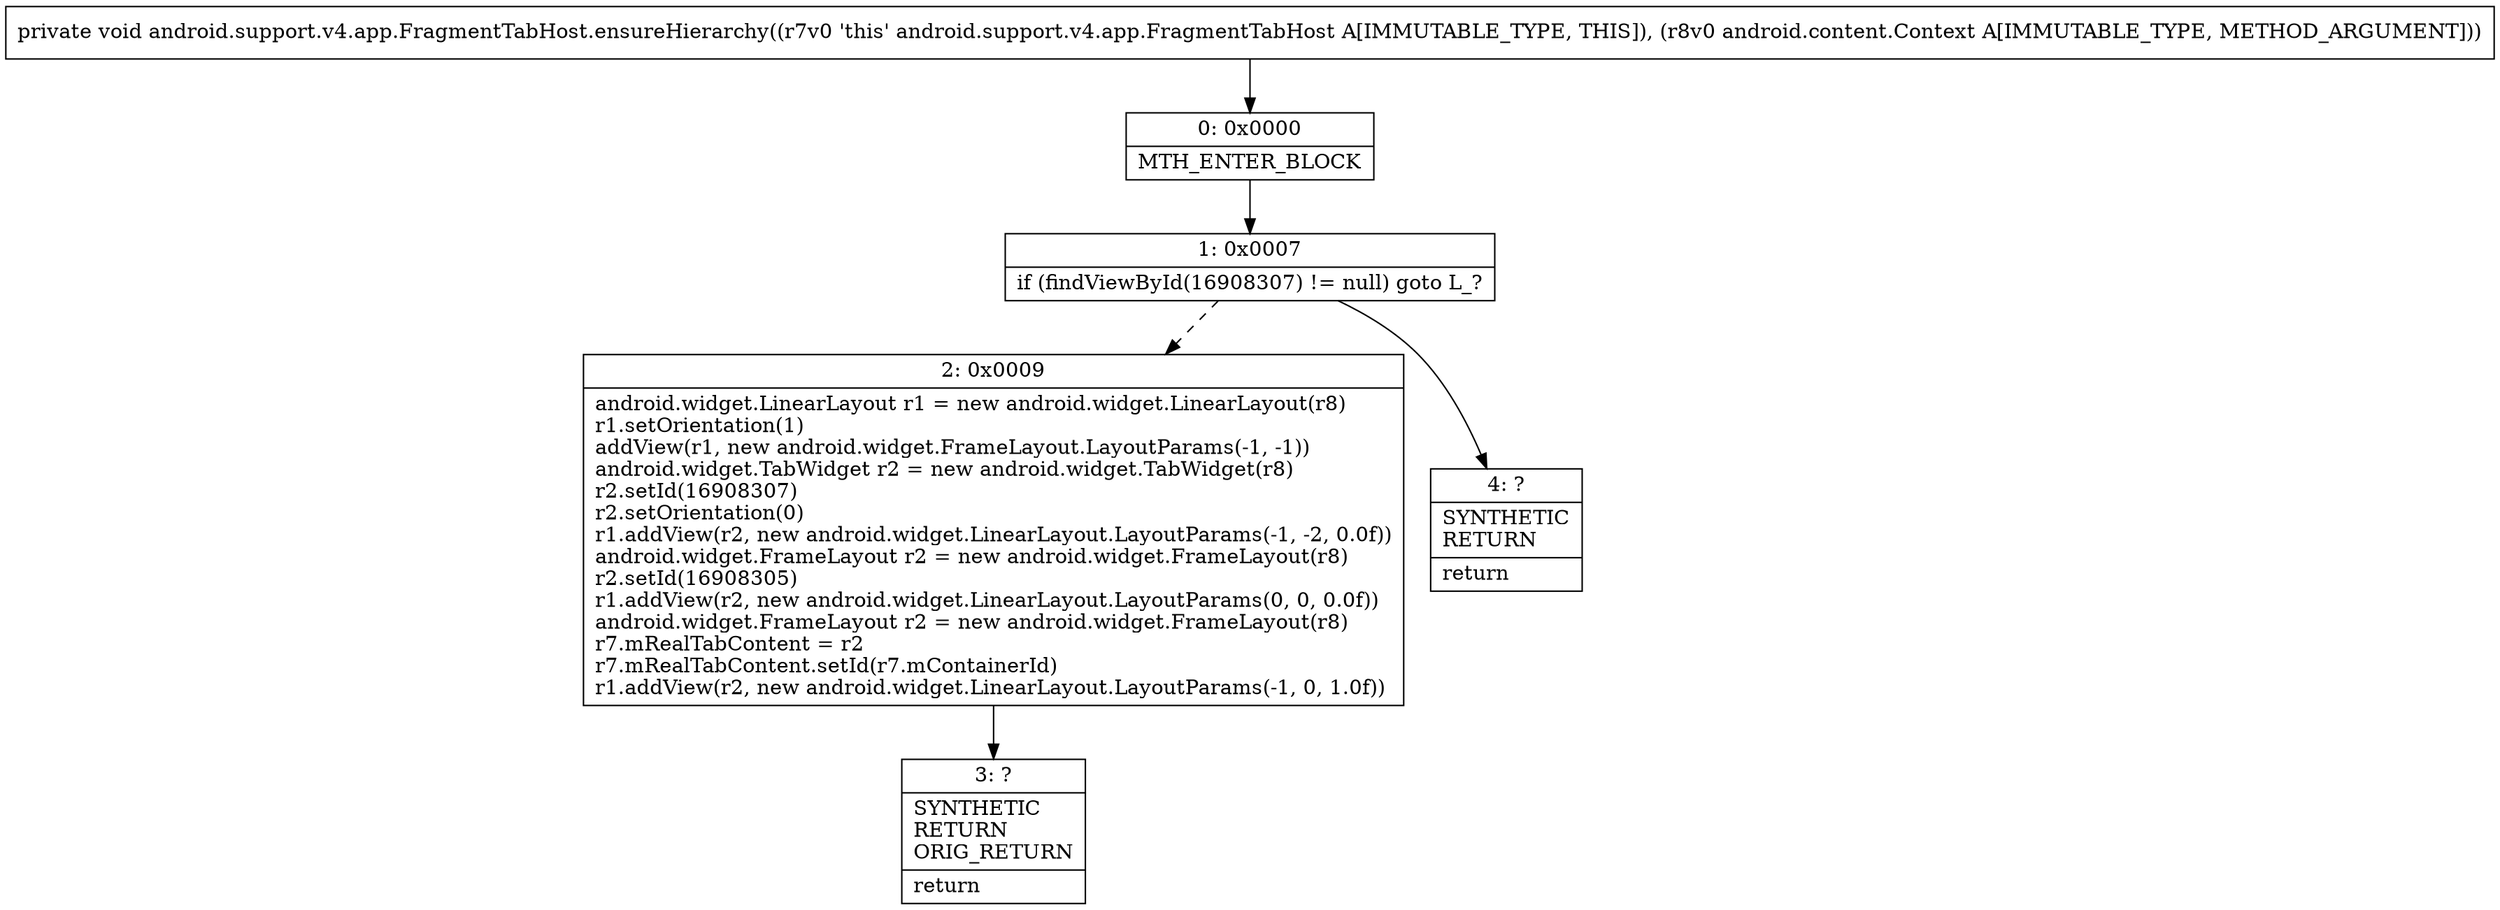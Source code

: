 digraph "CFG forandroid.support.v4.app.FragmentTabHost.ensureHierarchy(Landroid\/content\/Context;)V" {
Node_0 [shape=record,label="{0\:\ 0x0000|MTH_ENTER_BLOCK\l}"];
Node_1 [shape=record,label="{1\:\ 0x0007|if (findViewById(16908307) != null) goto L_?\l}"];
Node_2 [shape=record,label="{2\:\ 0x0009|android.widget.LinearLayout r1 = new android.widget.LinearLayout(r8)\lr1.setOrientation(1)\laddView(r1, new android.widget.FrameLayout.LayoutParams(\-1, \-1))\landroid.widget.TabWidget r2 = new android.widget.TabWidget(r8)\lr2.setId(16908307)\lr2.setOrientation(0)\lr1.addView(r2, new android.widget.LinearLayout.LayoutParams(\-1, \-2, 0.0f))\landroid.widget.FrameLayout r2 = new android.widget.FrameLayout(r8)\lr2.setId(16908305)\lr1.addView(r2, new android.widget.LinearLayout.LayoutParams(0, 0, 0.0f))\landroid.widget.FrameLayout r2 = new android.widget.FrameLayout(r8)\lr7.mRealTabContent = r2\lr7.mRealTabContent.setId(r7.mContainerId)\lr1.addView(r2, new android.widget.LinearLayout.LayoutParams(\-1, 0, 1.0f))\l}"];
Node_3 [shape=record,label="{3\:\ ?|SYNTHETIC\lRETURN\lORIG_RETURN\l|return\l}"];
Node_4 [shape=record,label="{4\:\ ?|SYNTHETIC\lRETURN\l|return\l}"];
MethodNode[shape=record,label="{private void android.support.v4.app.FragmentTabHost.ensureHierarchy((r7v0 'this' android.support.v4.app.FragmentTabHost A[IMMUTABLE_TYPE, THIS]), (r8v0 android.content.Context A[IMMUTABLE_TYPE, METHOD_ARGUMENT])) }"];
MethodNode -> Node_0;
Node_0 -> Node_1;
Node_1 -> Node_2[style=dashed];
Node_1 -> Node_4;
Node_2 -> Node_3;
}

